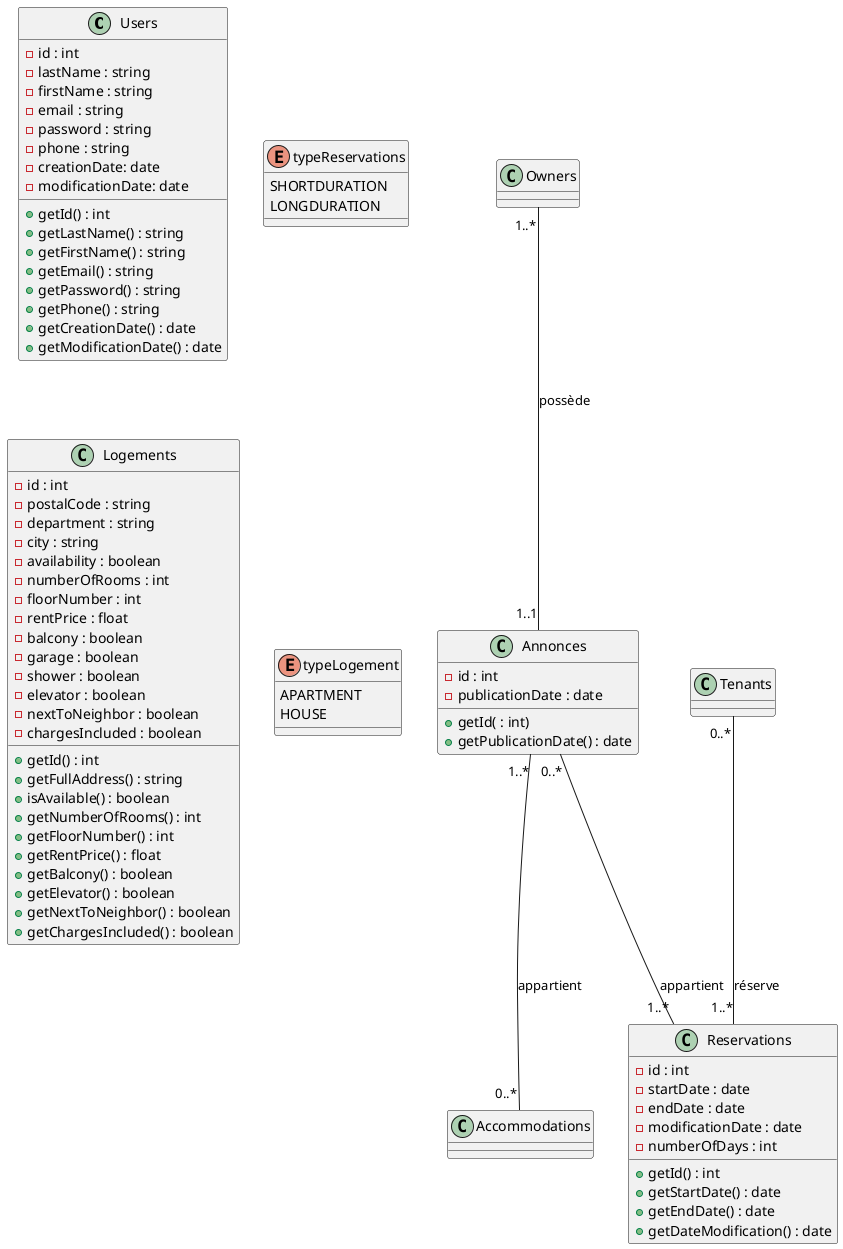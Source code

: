 @startuml DIAGRAMMECLASS

  class Users {
  - id : int
  - lastName : string
  - firstName : string
  - email : string
  - password : string
  - phone : string
  - creationDate: date
  - modificationDate: date

  + getId() : int
  + getLastName() : string
  + getFirstName() : string
  + getEmail() : string
  + getPassword() : string
  + getPhone() : string
  + getCreationDate() : date
  + getModificationDate() : date
}

class Reservations {
  - id : int
  - startDate : date
  - endDate : date
  - modificationDate : date
  - numberOfDays : int

  + getId() : int
  + getStartDate() : date
  + getEndDate() : date
  + getDateModification() : date
}
enum typeReservations {
  SHORTDURATION
  LONGDURATION
}

class Annonces {
  - id : int
  - publicationDate : date

  + getId( : int)
  + getPublicationDate() : date
}

class Logements {
  - id : int
  - postalCode : string
  - department : string
  - city : string
  - availability : boolean
  - numberOfRooms : int
  - floorNumber : int
  - rentPrice : float
  - balcony : boolean
  - garage : boolean
  - shower : boolean
  - elevator : boolean
  - nextToNeighbor : boolean
  - chargesIncluded : boolean
  
  + getId() : int
  + getFullAddress() : string
  + isAvailable() : boolean
  + getNumberOfRooms() : int
  + getFloorNumber() : int
  + getRentPrice() : float
  + getBalcony() : boolean
  + getElevator() : boolean
  + getNextToNeighbor() : boolean
  + getChargesIncluded() : boolean
  }

enum typeLogement {
  APARTMENT
  HOUSE
}

Tenants"0..*" -- "1..*"Reservations: réserve
Owners"1..*" -- "1..1"Annonces: possède
Annonces"0..*" -- "1..*"Reservations: appartient
Annonces"1..*" -- "0..*"Accommodations: appartient



    
@enduml